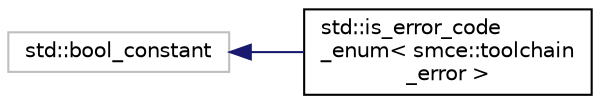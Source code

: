 digraph "Graphical Class Hierarchy"
{
 // LATEX_PDF_SIZE
  edge [fontname="Helvetica",fontsize="10",labelfontname="Helvetica",labelfontsize="10"];
  node [fontname="Helvetica",fontsize="10",shape=record];
  rankdir="LR";
  Node1 [label="std::bool_constant",height=0.2,width=0.4,color="grey75", fillcolor="white", style="filled",tooltip=" "];
  Node1 -> Node0 [dir="back",color="midnightblue",fontsize="10",style="solid",fontname="Helvetica"];
  Node0 [label="std::is_error_code\l_enum\< smce::toolchain\l_error \>",height=0.2,width=0.4,color="black", fillcolor="white", style="filled",URL="$structstd_1_1is__error__code__enum_3_01smce_1_1toolchain__error_01_4.html",tooltip=" "];
}
